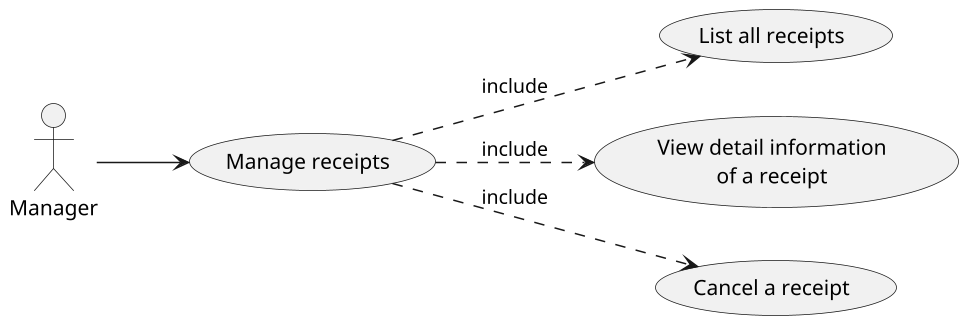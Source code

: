 @startuml
scale 1.5
left to right direction

"Manager" as Manager

Manager --> (Manage receipts)
(Manage receipts) ..> (List all receipts) : include
(Manage receipts) ..> (View detail information\nof a receipt) : include
(Manage receipts) ..> (Cancel a receipt) : include


@enduml